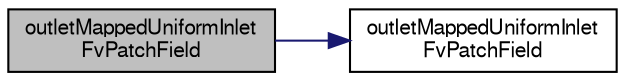 digraph "outletMappedUniformInletFvPatchField"
{
  bgcolor="transparent";
  edge [fontname="FreeSans",fontsize="10",labelfontname="FreeSans",labelfontsize="10"];
  node [fontname="FreeSans",fontsize="10",shape=record];
  rankdir="LR";
  Node7 [label="outletMappedUniformInlet\lFvPatchField",height=0.2,width=0.4,color="black", fillcolor="grey75", style="filled", fontcolor="black"];
  Node7 -> Node8 [color="midnightblue",fontsize="10",style="solid",fontname="FreeSans"];
  Node8 [label="outletMappedUniformInlet\lFvPatchField",height=0.2,width=0.4,color="black",URL="$a22198.html#a1b2b747180fa0b668e13277bf404ca83",tooltip="Construct from patch and internal field. "];
}
